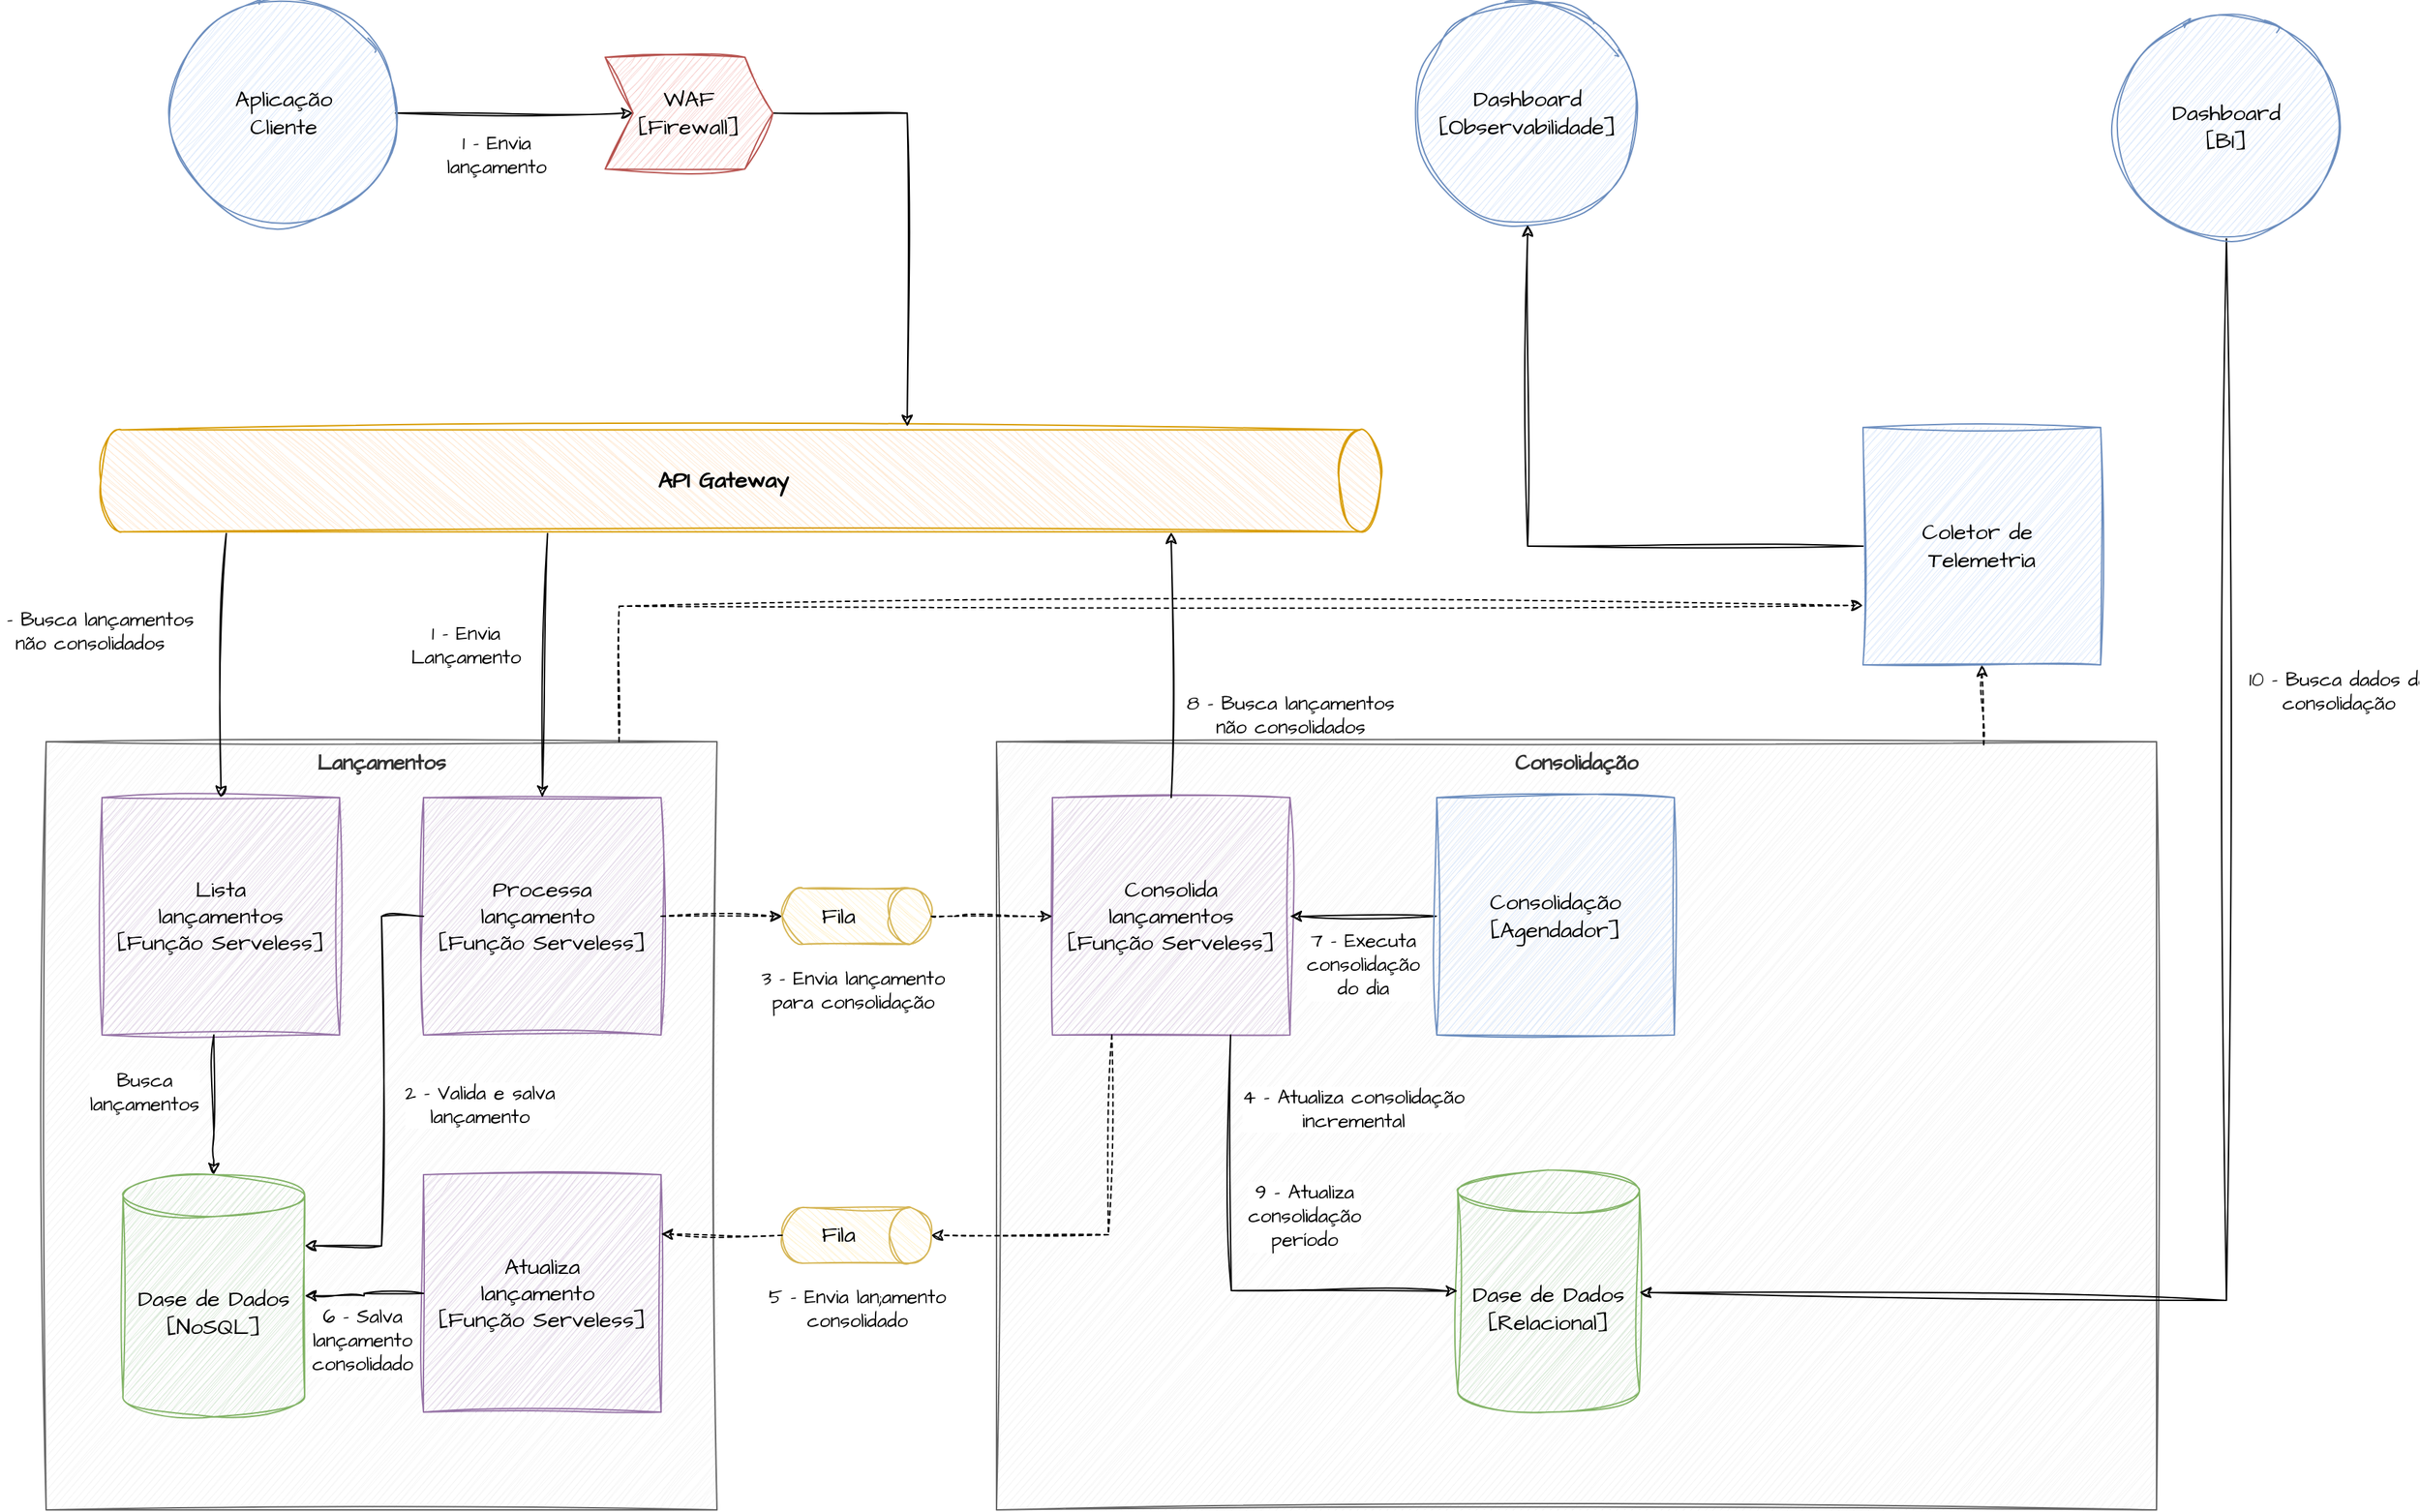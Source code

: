 <mxfile version="24.2.5" type="device">
  <diagram name="Página-1" id="YNMzeBByaisokqs7-tkx">
    <mxGraphModel dx="1934" dy="937" grid="1" gridSize="10" guides="1" tooltips="1" connect="1" arrows="1" fold="1" page="1" pageScale="1" pageWidth="827" pageHeight="1169" math="0" shadow="0">
      <root>
        <mxCell id="0" />
        <mxCell id="1" parent="0" />
        <mxCell id="8PR7JuArwDbsVbcmH2Fc-8" value="Lançamentos" style="rounded=0;whiteSpace=wrap;html=1;sketch=1;hachureGap=4;jiggle=2;curveFitting=1;fontFamily=Architects Daughter;fontSource=https%3A%2F%2Ffonts.googleapis.com%2Fcss%3Ffamily%3DArchitects%2BDaughter;verticalAlign=top;fontSize=15;fontStyle=1;fillColor=#f5f5f5;strokeColor=#666666;fontColor=#333333;" parent="1" vertex="1">
          <mxGeometry x="80" y="640" width="480" height="550" as="geometry" />
        </mxCell>
        <mxCell id="8PR7JuArwDbsVbcmH2Fc-1" value="API Gateway" style="shape=cylinder3;html=1;boundedLbl=1;backgroundOutline=1;size=15;sketch=1;hachureGap=4;jiggle=2;curveFitting=1;fontFamily=Architects Daughter;fontSource=https%3A%2F%2Ffonts.googleapis.com%2Fcss%3Ffamily%3DArchitects%2BDaughter;rotation=90;fillColor=#ffe6cc;strokeColor=#d79b00;verticalAlign=middle;horizontal=0;fontSize=16;fontStyle=1" parent="1" vertex="1">
          <mxGeometry x="540.59" y="-4.68" width="72.97" height="915.87" as="geometry" />
        </mxCell>
        <mxCell id="8PR7JuArwDbsVbcmH2Fc-2" value="Dase de Dados&lt;div style=&quot;font-size: 16px;&quot;&gt;[NoSQL]&lt;/div&gt;" style="shape=cylinder3;whiteSpace=wrap;html=1;boundedLbl=1;backgroundOutline=1;size=15;sketch=1;hachureGap=4;jiggle=2;curveFitting=1;fontFamily=Architects Daughter;fontSource=https%3A%2F%2Ffonts.googleapis.com%2Fcss%3Ffamily%3DArchitects%2BDaughter;fontSize=16;fillColor=#d5e8d4;strokeColor=#82b366;fillOpacity=100;strokeOpacity=100;fontStyle=0;shadow=0;" parent="1" vertex="1">
          <mxGeometry x="135" y="950" width="130" height="173.33" as="geometry" />
        </mxCell>
        <mxCell id="8PR7JuArwDbsVbcmH2Fc-4" value="Lista&lt;div&gt;lançamentos&lt;div&gt;&lt;div&gt;[Função Serveless]&lt;/div&gt;&lt;/div&gt;&lt;/div&gt;" style="whiteSpace=wrap;html=1;aspect=fixed;sketch=1;hachureGap=4;jiggle=2;curveFitting=1;fontFamily=Architects Daughter;fontSource=https%3A%2F%2Ffonts.googleapis.com%2Fcss%3Ffamily%3DArchitects%2BDaughter;fontStyle=0;fontSize=16;fillColor=#e1d5e7;strokeColor=#9673a6;" parent="1" vertex="1">
          <mxGeometry x="120" y="680" width="170" height="170" as="geometry" />
        </mxCell>
        <mxCell id="8PR7JuArwDbsVbcmH2Fc-6" value="&lt;div&gt;&lt;div&gt;Processa&lt;/div&gt;&lt;div&gt;lançamento&amp;nbsp;&lt;/div&gt;&lt;div&gt;[Função Serveless]&lt;/div&gt;&lt;/div&gt;" style="whiteSpace=wrap;html=1;aspect=fixed;sketch=1;hachureGap=4;jiggle=2;curveFitting=1;fontFamily=Architects Daughter;fontSource=https%3A%2F%2Ffonts.googleapis.com%2Fcss%3Ffamily%3DArchitects%2BDaughter;fontStyle=0;fontSize=16;fillColor=#e1d5e7;strokeColor=#9673a6;" parent="1" vertex="1">
          <mxGeometry x="350" y="680" width="170" height="170" as="geometry" />
        </mxCell>
        <mxCell id="8PR7JuArwDbsVbcmH2Fc-9" value="" style="endArrow=classic;html=1;rounded=0;sketch=1;hachureGap=4;jiggle=2;curveFitting=1;fontFamily=Architects Daughter;fontSource=https%3A%2F%2Ffonts.googleapis.com%2Fcss%3Ffamily%3DArchitects%2BDaughter;entryX=0.5;entryY=0;entryDx=0;entryDy=0;entryPerimeter=0;" parent="1" target="8PR7JuArwDbsVbcmH2Fc-2" edge="1">
          <mxGeometry width="50" height="50" relative="1" as="geometry">
            <mxPoint x="200" y="850" as="sourcePoint" />
            <mxPoint x="510" y="1020" as="targetPoint" />
            <Array as="points">
              <mxPoint x="200" y="920" />
              <mxPoint x="200" y="940" />
            </Array>
          </mxGeometry>
        </mxCell>
        <mxCell id="8PR7JuArwDbsVbcmH2Fc-30" value="Busca&lt;div style=&quot;font-size: 14px;&quot;&gt;lançamentos&lt;/div&gt;" style="edgeLabel;html=1;align=center;verticalAlign=middle;resizable=0;points=[];sketch=1;hachureGap=4;jiggle=2;curveFitting=1;fontFamily=Architects Daughter;fontSource=https%3A%2F%2Ffonts.googleapis.com%2Fcss%3Ffamily%3DArchitects%2BDaughter;fontSize=14;" parent="8PR7JuArwDbsVbcmH2Fc-9" vertex="1" connectable="0">
          <mxGeometry x="-0.163" y="-3" relative="1" as="geometry">
            <mxPoint x="-47" y="-1" as="offset" />
          </mxGeometry>
        </mxCell>
        <mxCell id="8PR7JuArwDbsVbcmH2Fc-10" value="" style="endArrow=classic;html=1;rounded=0;sketch=1;hachureGap=4;jiggle=2;curveFitting=1;fontFamily=Architects Daughter;fontSource=https%3A%2F%2Ffonts.googleapis.com%2Fcss%3Ffamily%3DArchitects%2BDaughter;exitX=0;exitY=0.5;exitDx=0;exitDy=0;entryX=1;entryY=0;entryDx=0;entryDy=50.833;entryPerimeter=0;" parent="1" source="8PR7JuArwDbsVbcmH2Fc-6" target="8PR7JuArwDbsVbcmH2Fc-2" edge="1">
          <mxGeometry width="50" height="50" relative="1" as="geometry">
            <mxPoint x="215" y="860" as="sourcePoint" />
            <mxPoint x="320" y="980" as="targetPoint" />
            <Array as="points">
              <mxPoint x="320" y="765" />
              <mxPoint x="320" y="1001" />
            </Array>
          </mxGeometry>
        </mxCell>
        <mxCell id="ev5YEBmFirK6nSt7EQAG-13" value="2 - Valida e salva&lt;div&gt;lançamento&lt;/div&gt;" style="edgeLabel;html=1;align=center;verticalAlign=middle;resizable=0;points=[];sketch=1;hachureGap=4;jiggle=2;curveFitting=1;fontFamily=Architects Daughter;fontSource=https%3A%2F%2Ffonts.googleapis.com%2Fcss%3Ffamily%3DArchitects%2BDaughter;fontSize=14;" vertex="1" connectable="0" parent="8PR7JuArwDbsVbcmH2Fc-10">
          <mxGeometry x="0.065" y="3" relative="1" as="geometry">
            <mxPoint x="67" y="-6" as="offset" />
          </mxGeometry>
        </mxCell>
        <mxCell id="8PR7JuArwDbsVbcmH2Fc-11" value="Consolidação" style="rounded=0;whiteSpace=wrap;html=1;sketch=1;hachureGap=4;jiggle=2;curveFitting=1;fontFamily=Architects Daughter;fontSource=https%3A%2F%2Ffonts.googleapis.com%2Fcss%3Ffamily%3DArchitects%2BDaughter;verticalAlign=top;fontSize=15;fontStyle=1;fillColor=#f5f5f5;strokeColor=#666666;fontColor=#333333;align=center;" parent="1" vertex="1">
          <mxGeometry x="760" y="640" width="830" height="550" as="geometry" />
        </mxCell>
        <mxCell id="8PR7JuArwDbsVbcmH2Fc-12" value="Dase de Dados&lt;div style=&quot;font-size: 16px;&quot;&gt;[Relacional]&lt;/div&gt;" style="shape=cylinder3;whiteSpace=wrap;html=1;boundedLbl=1;backgroundOutline=1;size=15;sketch=1;hachureGap=4;jiggle=2;curveFitting=1;fontFamily=Architects Daughter;fontSource=https%3A%2F%2Ffonts.googleapis.com%2Fcss%3Ffamily%3DArchitects%2BDaughter;fontSize=16;fillColor=#d5e8d4;strokeColor=#82b366;fillOpacity=100;strokeOpacity=100;fontStyle=0;shadow=0;" parent="1" vertex="1">
          <mxGeometry x="1090" y="946.67" width="130" height="173.33" as="geometry" />
        </mxCell>
        <mxCell id="8PR7JuArwDbsVbcmH2Fc-13" value="&lt;div&gt;Consolida&lt;/div&gt;&lt;div&gt;lançamentos&lt;/div&gt;&lt;div&gt;[Função Serveless]&lt;/div&gt;" style="whiteSpace=wrap;html=1;aspect=fixed;sketch=1;hachureGap=4;jiggle=2;curveFitting=1;fontFamily=Architects Daughter;fontSource=https%3A%2F%2Ffonts.googleapis.com%2Fcss%3Ffamily%3DArchitects%2BDaughter;fontStyle=0;fontSize=16;fillColor=#e1d5e7;strokeColor=#9673a6;" parent="1" vertex="1">
          <mxGeometry x="800" y="680" width="170" height="170" as="geometry" />
        </mxCell>
        <mxCell id="8PR7JuArwDbsVbcmH2Fc-15" value="" style="endArrow=classic;html=1;rounded=0;sketch=1;hachureGap=4;jiggle=2;curveFitting=1;fontFamily=Architects Daughter;fontSource=https%3A%2F%2Ffonts.googleapis.com%2Fcss%3Ffamily%3DArchitects%2BDaughter;exitX=0.75;exitY=1;exitDx=0;exitDy=0;entryX=0;entryY=0.5;entryDx=0;entryDy=0;entryPerimeter=0;" parent="1" source="8PR7JuArwDbsVbcmH2Fc-13" target="8PR7JuArwDbsVbcmH2Fc-12" edge="1">
          <mxGeometry width="50" height="50" relative="1" as="geometry">
            <mxPoint x="1160" y="950" as="sourcePoint" />
            <mxPoint x="1030" y="1070" as="targetPoint" />
            <Array as="points">
              <mxPoint x="928" y="1033" />
            </Array>
          </mxGeometry>
        </mxCell>
        <mxCell id="8PR7JuArwDbsVbcmH2Fc-34" value="4 - Atualiza consolidação&lt;div style=&quot;font-size: 14px;&quot;&gt;incremental&lt;/div&gt;" style="edgeLabel;html=1;align=center;verticalAlign=middle;resizable=0;points=[];sketch=1;hachureGap=4;jiggle=2;curveFitting=1;fontFamily=Architects Daughter;fontSource=https%3A%2F%2Ffonts.googleapis.com%2Fcss%3Ffamily%3DArchitects%2BDaughter;fontSize=14;" parent="8PR7JuArwDbsVbcmH2Fc-15" vertex="1" connectable="0">
          <mxGeometry x="-0.379" y="-2" relative="1" as="geometry">
            <mxPoint x="89" y="-54" as="offset" />
          </mxGeometry>
        </mxCell>
        <mxCell id="8PR7JuArwDbsVbcmH2Fc-18" value="Fila" style="shape=cylinder3;whiteSpace=wrap;html=1;boundedLbl=1;backgroundOutline=1;size=15;sketch=1;hachureGap=4;jiggle=2;curveFitting=1;fontFamily=Architects Daughter;fontSource=https%3A%2F%2Ffonts.googleapis.com%2Fcss%3Ffamily%3DArchitects%2BDaughter;rotation=90;fontStyle=0;fontSize=16;horizontal=0;fillColor=#fff2cc;strokeColor=#d6b656;" parent="1" vertex="1">
          <mxGeometry x="640" y="711.66" width="40" height="106.67" as="geometry" />
        </mxCell>
        <mxCell id="8PR7JuArwDbsVbcmH2Fc-19" value="" style="endArrow=classic;html=1;rounded=0;sketch=1;hachureGap=4;jiggle=2;curveFitting=1;fontFamily=Architects Daughter;fontSource=https%3A%2F%2Ffonts.googleapis.com%2Fcss%3Ffamily%3DArchitects%2BDaughter;entryX=0.5;entryY=1;entryDx=0;entryDy=0;entryPerimeter=0;dashed=1;exitX=1;exitY=0.5;exitDx=0;exitDy=0;" parent="1" source="8PR7JuArwDbsVbcmH2Fc-6" target="8PR7JuArwDbsVbcmH2Fc-18" edge="1">
          <mxGeometry width="50" height="50" relative="1" as="geometry">
            <mxPoint x="440" y="850" as="sourcePoint" />
            <mxPoint x="650" y="900" as="targetPoint" />
            <Array as="points" />
          </mxGeometry>
        </mxCell>
        <mxCell id="8PR7JuArwDbsVbcmH2Fc-21" value="3 - Envia lançamento&lt;div&gt;para consolidação&lt;/div&gt;" style="edgeLabel;html=1;align=center;verticalAlign=middle;resizable=0;points=[];sketch=1;hachureGap=4;jiggle=2;curveFitting=1;fontFamily=Architects Daughter;fontSource=https%3A%2F%2Ffonts.googleapis.com%2Fcss%3Ffamily%3DArchitects%2BDaughter;fontSize=14;" parent="8PR7JuArwDbsVbcmH2Fc-19" vertex="1" connectable="0">
          <mxGeometry x="-0.304" relative="1" as="geometry">
            <mxPoint x="107" y="53" as="offset" />
          </mxGeometry>
        </mxCell>
        <mxCell id="8PR7JuArwDbsVbcmH2Fc-20" value="" style="endArrow=classic;html=1;rounded=0;sketch=1;hachureGap=4;jiggle=2;curveFitting=1;fontFamily=Architects Daughter;fontSource=https%3A%2F%2Ffonts.googleapis.com%2Fcss%3Ffamily%3DArchitects%2BDaughter;exitX=0.5;exitY=0;exitDx=0;exitDy=0;exitPerimeter=0;entryX=0;entryY=0.5;entryDx=0;entryDy=0;fillColor=#fff2cc;strokeColor=#000000;dashed=1;" parent="1" source="8PR7JuArwDbsVbcmH2Fc-18" target="8PR7JuArwDbsVbcmH2Fc-13" edge="1">
          <mxGeometry width="50" height="50" relative="1" as="geometry">
            <mxPoint x="783.335" y="1059.995" as="sourcePoint" />
            <mxPoint x="860" y="860" as="targetPoint" />
            <Array as="points">
              <mxPoint x="730" y="765" />
            </Array>
          </mxGeometry>
        </mxCell>
        <mxCell id="8PR7JuArwDbsVbcmH2Fc-23" style="edgeStyle=orthogonalEdgeStyle;rounded=0;sketch=1;hachureGap=4;jiggle=2;curveFitting=1;orthogonalLoop=1;jettySize=auto;html=1;fontFamily=Architects Daughter;fontSource=https%3A%2F%2Ffonts.googleapis.com%2Fcss%3Ffamily%3DArchitects%2BDaughter;entryX=1;entryY=0.5;entryDx=0;entryDy=0;" parent="1" source="8PR7JuArwDbsVbcmH2Fc-22" target="8PR7JuArwDbsVbcmH2Fc-13" edge="1">
          <mxGeometry relative="1" as="geometry">
            <mxPoint x="1200" y="765" as="targetPoint" />
          </mxGeometry>
        </mxCell>
        <mxCell id="8PR7JuArwDbsVbcmH2Fc-27" value="7 - Executa&lt;div&gt;consolidação&lt;div&gt;do dia&lt;/div&gt;&lt;/div&gt;" style="edgeLabel;html=1;align=center;verticalAlign=middle;resizable=0;points=[];sketch=1;hachureGap=4;jiggle=2;curveFitting=1;fontFamily=Architects Daughter;fontSource=https%3A%2F%2Ffonts.googleapis.com%2Fcss%3Ffamily%3DArchitects%2BDaughter;fontSize=14;" parent="8PR7JuArwDbsVbcmH2Fc-23" vertex="1" connectable="0">
          <mxGeometry x="-0.01" relative="1" as="geometry">
            <mxPoint x="-1" y="35" as="offset" />
          </mxGeometry>
        </mxCell>
        <mxCell id="8PR7JuArwDbsVbcmH2Fc-22" value="Consolidação&lt;div&gt;&lt;div&gt;[Agendador]&lt;/div&gt;&lt;/div&gt;" style="whiteSpace=wrap;html=1;aspect=fixed;sketch=1;hachureGap=4;jiggle=2;curveFitting=1;fontFamily=Architects Daughter;fontSource=https%3A%2F%2Ffonts.googleapis.com%2Fcss%3Ffamily%3DArchitects%2BDaughter;fontStyle=0;fontSize=16;fillColor=#dae8fc;strokeColor=#6c8ebf;" parent="1" vertex="1">
          <mxGeometry x="1075" y="680" width="170" height="170" as="geometry" />
        </mxCell>
        <mxCell id="8PR7JuArwDbsVbcmH2Fc-24" value="" style="endArrow=classic;html=1;rounded=0;sketch=1;hachureGap=4;jiggle=2;curveFitting=1;fontFamily=Architects Daughter;fontSource=https%3A%2F%2Ffonts.googleapis.com%2Fcss%3Ffamily%3DArchitects%2BDaughter;exitX=1.017;exitY=0.651;exitDx=0;exitDy=0;exitPerimeter=0;entryX=0.5;entryY=0;entryDx=0;entryDy=0;" parent="1" source="8PR7JuArwDbsVbcmH2Fc-1" target="8PR7JuArwDbsVbcmH2Fc-6" edge="1">
          <mxGeometry width="50" height="50" relative="1" as="geometry">
            <mxPoint x="490" y="600" as="sourcePoint" />
            <mxPoint x="540" y="550" as="targetPoint" />
          </mxGeometry>
        </mxCell>
        <mxCell id="ev5YEBmFirK6nSt7EQAG-11" value="1 - Envia&lt;div style=&quot;font-size: 14px;&quot;&gt;Lançamento&lt;/div&gt;" style="edgeLabel;html=1;align=center;verticalAlign=middle;resizable=0;points=[];sketch=1;hachureGap=4;jiggle=2;curveFitting=1;fontFamily=Architects Daughter;fontSource=https%3A%2F%2Ffonts.googleapis.com%2Fcss%3Ffamily%3DArchitects%2BDaughter;fontSize=14;" vertex="1" connectable="0" parent="8PR7JuArwDbsVbcmH2Fc-24">
          <mxGeometry x="-0.056" y="-2" relative="1" as="geometry">
            <mxPoint x="-55" y="-9" as="offset" />
          </mxGeometry>
        </mxCell>
        <mxCell id="8PR7JuArwDbsVbcmH2Fc-25" value="" style="endArrow=classic;html=1;rounded=0;sketch=1;hachureGap=4;jiggle=2;curveFitting=1;fontFamily=Architects Daughter;fontSource=https%3A%2F%2Ffonts.googleapis.com%2Fcss%3Ffamily%3DArchitects%2BDaughter;entryX=0.5;entryY=0;entryDx=0;entryDy=0;exitX=1.017;exitY=0.902;exitDx=0;exitDy=0;exitPerimeter=0;" parent="1" source="8PR7JuArwDbsVbcmH2Fc-1" target="8PR7JuArwDbsVbcmH2Fc-4" edge="1">
          <mxGeometry width="50" height="50" relative="1" as="geometry">
            <mxPoint x="490" y="600" as="sourcePoint" />
            <mxPoint x="540" y="550" as="targetPoint" />
          </mxGeometry>
        </mxCell>
        <mxCell id="ev5YEBmFirK6nSt7EQAG-16" value="&lt;span style=&quot;font-size: 14px;&quot;&gt;8 - Busca lançamentos&lt;/span&gt;&lt;div style=&quot;font-size: 14px;&quot;&gt;não consolidados&lt;/div&gt;" style="edgeLabel;html=1;align=center;verticalAlign=middle;resizable=0;points=[];sketch=1;hachureGap=4;jiggle=2;curveFitting=1;fontFamily=Architects Daughter;fontSource=https%3A%2F%2Ffonts.googleapis.com%2Fcss%3Ffamily%3DArchitects%2BDaughter;" vertex="1" connectable="0" parent="8PR7JuArwDbsVbcmH2Fc-25">
          <mxGeometry x="-0.192" y="-1" relative="1" as="geometry">
            <mxPoint x="-96" y="-7" as="offset" />
          </mxGeometry>
        </mxCell>
        <mxCell id="8PR7JuArwDbsVbcmH2Fc-26" value="" style="endArrow=classic;html=1;rounded=0;sketch=1;hachureGap=4;jiggle=2;curveFitting=1;fontFamily=Architects Daughter;fontSource=https%3A%2F%2Ffonts.googleapis.com%2Fcss%3Ffamily%3DArchitects%2BDaughter;exitX=0.5;exitY=0;exitDx=0;exitDy=0;" parent="1" source="8PR7JuArwDbsVbcmH2Fc-13" edge="1">
          <mxGeometry width="50" height="50" relative="1" as="geometry">
            <mxPoint x="1115" y="680" as="sourcePoint" />
            <mxPoint x="885" y="490" as="targetPoint" />
            <Array as="points" />
          </mxGeometry>
        </mxCell>
        <mxCell id="ev5YEBmFirK6nSt7EQAG-15" value="8 - Busca lançamentos&lt;div style=&quot;font-size: 14px;&quot;&gt;não consolidados&lt;/div&gt;" style="edgeLabel;html=1;align=center;verticalAlign=middle;resizable=0;points=[];sketch=1;hachureGap=4;jiggle=2;curveFitting=1;fontFamily=Architects Daughter;fontSource=https%3A%2F%2Ffonts.googleapis.com%2Fcss%3Ffamily%3DArchitects%2BDaughter;fontSize=14;" vertex="1" connectable="0" parent="8PR7JuArwDbsVbcmH2Fc-26">
          <mxGeometry x="-0.737" y="2" relative="1" as="geometry">
            <mxPoint x="87" y="-34" as="offset" />
          </mxGeometry>
        </mxCell>
        <mxCell id="8PR7JuArwDbsVbcmH2Fc-33" value="" style="endArrow=classic;html=1;rounded=0;sketch=1;hachureGap=4;jiggle=2;curveFitting=1;fontFamily=Architects Daughter;fontSource=https%3A%2F%2Ffonts.googleapis.com%2Fcss%3Ffamily%3DArchitects%2BDaughter;exitX=0.5;exitY=1;exitDx=0;exitDy=0;" parent="1" source="8PR7JuArwDbsVbcmH2Fc-43" target="8PR7JuArwDbsVbcmH2Fc-12" edge="1">
          <mxGeometry width="50" height="50" relative="1" as="geometry">
            <mxPoint x="1505.5" y="280" as="sourcePoint" />
            <mxPoint x="910" y="900" as="targetPoint" />
            <Array as="points">
              <mxPoint x="1640" y="1040" />
            </Array>
          </mxGeometry>
        </mxCell>
        <mxCell id="ev5YEBmFirK6nSt7EQAG-17" value="10 - Busca dados de&lt;div style=&quot;font-size: 14px;&quot;&gt;consolidação&lt;/div&gt;" style="edgeLabel;html=1;align=center;verticalAlign=middle;resizable=0;points=[];sketch=1;hachureGap=4;jiggle=2;curveFitting=1;fontFamily=Architects Daughter;fontSource=https%3A%2F%2Ffonts.googleapis.com%2Fcss%3Ffamily%3DArchitects%2BDaughter;fontSize=14;" vertex="1" connectable="0" parent="8PR7JuArwDbsVbcmH2Fc-33">
          <mxGeometry x="-0.452" y="3" relative="1" as="geometry">
            <mxPoint x="77" as="offset" />
          </mxGeometry>
        </mxCell>
        <mxCell id="8PR7JuArwDbsVbcmH2Fc-35" value="9 - Atualiza&lt;div&gt;consolidação&lt;div style=&quot;font-size: 14px;&quot;&gt;período&lt;/div&gt;&lt;/div&gt;" style="edgeLabel;html=1;align=center;verticalAlign=middle;resizable=0;points=[];sketch=1;hachureGap=4;jiggle=2;curveFitting=1;fontFamily=Architects Daughter;fontSource=https%3A%2F%2Ffonts.googleapis.com%2Fcss%3Ffamily%3DArchitects%2BDaughter;fontSize=14;" parent="1" vertex="1" connectable="0">
          <mxGeometry x="920.004" y="989.999" as="geometry">
            <mxPoint x="60" y="-10" as="offset" />
          </mxGeometry>
        </mxCell>
        <mxCell id="ev5YEBmFirK6nSt7EQAG-9" style="edgeStyle=orthogonalEdgeStyle;rounded=0;sketch=1;hachureGap=4;jiggle=2;curveFitting=1;orthogonalLoop=1;jettySize=auto;html=1;fontFamily=Architects Daughter;fontSource=https%3A%2F%2Ffonts.googleapis.com%2Fcss%3Ffamily%3DArchitects%2BDaughter;" edge="1" parent="1" source="8PR7JuArwDbsVbcmH2Fc-36" target="ev5YEBmFirK6nSt7EQAG-8">
          <mxGeometry relative="1" as="geometry" />
        </mxCell>
        <mxCell id="ev5YEBmFirK6nSt7EQAG-10" value="1 - Envia&lt;div style=&quot;font-size: 14px;&quot;&gt;lançamento&lt;/div&gt;" style="edgeLabel;html=1;align=center;verticalAlign=middle;resizable=0;points=[];sketch=1;hachureGap=4;jiggle=2;curveFitting=1;fontFamily=Architects Daughter;fontSource=https%3A%2F%2Ffonts.googleapis.com%2Fcss%3Ffamily%3DArchitects%2BDaughter;fontSize=14;" vertex="1" connectable="0" parent="ev5YEBmFirK6nSt7EQAG-9">
          <mxGeometry x="-0.155" y="-4" relative="1" as="geometry">
            <mxPoint y="26" as="offset" />
          </mxGeometry>
        </mxCell>
        <mxCell id="8PR7JuArwDbsVbcmH2Fc-36" value="Aplicação&lt;div style=&quot;font-size: 16px;&quot;&gt;Cliente&lt;/div&gt;" style="ellipse;whiteSpace=wrap;html=1;aspect=fixed;sketch=1;hachureGap=4;jiggle=2;curveFitting=1;fontFamily=Architects Daughter;fontSource=https%3A%2F%2Ffonts.googleapis.com%2Fcss%3Ffamily%3DArchitects%2BDaughter;fontSize=16;fillColor=#dae8fc;strokeColor=#6c8ebf;" parent="1" vertex="1">
          <mxGeometry x="170" y="110" width="160" height="160" as="geometry" />
        </mxCell>
        <mxCell id="8PR7JuArwDbsVbcmH2Fc-37" style="edgeStyle=orthogonalEdgeStyle;rounded=0;sketch=1;hachureGap=4;jiggle=2;curveFitting=1;orthogonalLoop=1;jettySize=auto;html=1;entryX=-0.032;entryY=0.37;entryDx=0;entryDy=0;entryPerimeter=0;fontFamily=Architects Daughter;fontSource=https%3A%2F%2Ffonts.googleapis.com%2Fcss%3Ffamily%3DArchitects%2BDaughter;exitX=1;exitY=0.5;exitDx=0;exitDy=0;" parent="1" source="ev5YEBmFirK6nSt7EQAG-8" target="8PR7JuArwDbsVbcmH2Fc-1" edge="1">
          <mxGeometry relative="1" as="geometry" />
        </mxCell>
        <mxCell id="8PR7JuArwDbsVbcmH2Fc-40" value="Coletor de&amp;nbsp;&lt;div&gt;Telemetria&lt;/div&gt;" style="whiteSpace=wrap;html=1;aspect=fixed;sketch=1;hachureGap=4;jiggle=2;curveFitting=1;fontFamily=Architects Daughter;fontSource=https%3A%2F%2Ffonts.googleapis.com%2Fcss%3Ffamily%3DArchitects%2BDaughter;fontStyle=0;fontSize=16;fillColor=#dae8fc;strokeColor=#6c8ebf;" parent="1" vertex="1">
          <mxGeometry x="1380" y="415" width="170" height="170" as="geometry" />
        </mxCell>
        <mxCell id="8PR7JuArwDbsVbcmH2Fc-43" value="Dashboard&lt;div&gt;[BI]&lt;/div&gt;" style="ellipse;whiteSpace=wrap;html=1;aspect=fixed;sketch=1;hachureGap=4;jiggle=2;curveFitting=1;fontFamily=Architects Daughter;fontSource=https%3A%2F%2Ffonts.googleapis.com%2Fcss%3Ffamily%3DArchitects%2BDaughter;fontSize=16;fillColor=#dae8fc;strokeColor=#6c8ebf;" parent="1" vertex="1">
          <mxGeometry x="1560" y="120" width="160" height="160" as="geometry" />
        </mxCell>
        <mxCell id="8PR7JuArwDbsVbcmH2Fc-44" value="Dashboard&lt;div&gt;[Observabilidade]&lt;/div&gt;" style="ellipse;whiteSpace=wrap;html=1;aspect=fixed;sketch=1;hachureGap=4;jiggle=2;curveFitting=1;fontFamily=Architects Daughter;fontSource=https%3A%2F%2Ffonts.googleapis.com%2Fcss%3Ffamily%3DArchitects%2BDaughter;fontSize=16;fillColor=#dae8fc;strokeColor=#6c8ebf;" parent="1" vertex="1">
          <mxGeometry x="1060" y="110" width="160" height="160" as="geometry" />
        </mxCell>
        <mxCell id="8PR7JuArwDbsVbcmH2Fc-47" value="" style="endArrow=classic;html=1;rounded=0;sketch=1;hachureGap=4;jiggle=2;curveFitting=1;fontFamily=Architects Daughter;fontSource=https%3A%2F%2Ffonts.googleapis.com%2Fcss%3Ffamily%3DArchitects%2BDaughter;entryX=0.5;entryY=1;entryDx=0;entryDy=0;exitX=0.851;exitY=0.004;exitDx=0;exitDy=0;exitPerimeter=0;dashed=1;" parent="1" source="8PR7JuArwDbsVbcmH2Fc-11" target="8PR7JuArwDbsVbcmH2Fc-40" edge="1">
          <mxGeometry width="50" height="50" relative="1" as="geometry">
            <mxPoint x="820" y="680" as="sourcePoint" />
            <mxPoint x="870" y="630" as="targetPoint" />
          </mxGeometry>
        </mxCell>
        <mxCell id="8PR7JuArwDbsVbcmH2Fc-48" value="" style="endArrow=classic;html=1;rounded=0;sketch=1;hachureGap=4;jiggle=2;curveFitting=1;fontFamily=Architects Daughter;fontSource=https%3A%2F%2Ffonts.googleapis.com%2Fcss%3Ffamily%3DArchitects%2BDaughter;entryX=0;entryY=0.75;entryDx=0;entryDy=0;exitX=0.854;exitY=0;exitDx=0;exitDy=0;exitPerimeter=0;dashed=1;" parent="1" source="8PR7JuArwDbsVbcmH2Fc-8" target="8PR7JuArwDbsVbcmH2Fc-40" edge="1">
          <mxGeometry width="50" height="50" relative="1" as="geometry">
            <mxPoint x="1175" y="530" as="sourcePoint" />
            <mxPoint x="1225" y="480" as="targetPoint" />
            <Array as="points">
              <mxPoint x="490" y="543" />
            </Array>
          </mxGeometry>
        </mxCell>
        <mxCell id="8PR7JuArwDbsVbcmH2Fc-49" value="" style="endArrow=classic;html=1;rounded=0;sketch=1;hachureGap=4;jiggle=2;curveFitting=1;fontFamily=Architects Daughter;fontSource=https%3A%2F%2Ffonts.googleapis.com%2Fcss%3Ffamily%3DArchitects%2BDaughter;entryX=0.5;entryY=1;entryDx=0;entryDy=0;exitX=0;exitY=0.5;exitDx=0;exitDy=0;" parent="1" source="8PR7JuArwDbsVbcmH2Fc-40" target="8PR7JuArwDbsVbcmH2Fc-44" edge="1">
          <mxGeometry width="50" height="50" relative="1" as="geometry">
            <mxPoint x="890" y="450" as="sourcePoint" />
            <mxPoint x="940" y="400" as="targetPoint" />
            <Array as="points">
              <mxPoint x="1140" y="500" />
            </Array>
          </mxGeometry>
        </mxCell>
        <mxCell id="ev5YEBmFirK6nSt7EQAG-1" value="&lt;div&gt;&lt;div&gt;Atualiza&lt;/div&gt;&lt;div&gt;lançamento&amp;nbsp;&lt;/div&gt;&lt;div&gt;[Função Serveless]&lt;/div&gt;&lt;/div&gt;" style="whiteSpace=wrap;html=1;aspect=fixed;sketch=1;hachureGap=4;jiggle=2;curveFitting=1;fontFamily=Architects Daughter;fontSource=https%3A%2F%2Ffonts.googleapis.com%2Fcss%3Ffamily%3DArchitects%2BDaughter;fontStyle=0;fontSize=16;fillColor=#e1d5e7;strokeColor=#9673a6;" vertex="1" parent="1">
          <mxGeometry x="350" y="950" width="170" height="170" as="geometry" />
        </mxCell>
        <mxCell id="ev5YEBmFirK6nSt7EQAG-2" style="edgeStyle=orthogonalEdgeStyle;rounded=0;sketch=1;hachureGap=4;jiggle=2;curveFitting=1;orthogonalLoop=1;jettySize=auto;html=1;exitX=0;exitY=0.5;exitDx=0;exitDy=0;entryX=1;entryY=0.5;entryDx=0;entryDy=0;entryPerimeter=0;fontFamily=Architects Daughter;fontSource=https%3A%2F%2Ffonts.googleapis.com%2Fcss%3Ffamily%3DArchitects%2BDaughter;" edge="1" parent="1" source="ev5YEBmFirK6nSt7EQAG-1" target="8PR7JuArwDbsVbcmH2Fc-2">
          <mxGeometry relative="1" as="geometry" />
        </mxCell>
        <mxCell id="ev5YEBmFirK6nSt7EQAG-14" value="6 - Salva&lt;div style=&quot;font-size: 14px;&quot;&gt;lançamento&lt;/div&gt;&lt;div style=&quot;font-size: 14px;&quot;&gt;consolidado&lt;/div&gt;" style="edgeLabel;html=1;align=center;verticalAlign=middle;resizable=0;points=[];sketch=1;hachureGap=4;jiggle=2;curveFitting=1;fontFamily=Architects Daughter;fontSource=https%3A%2F%2Ffonts.googleapis.com%2Fcss%3Ffamily%3DArchitects%2BDaughter;fontSize=14;" vertex="1" connectable="0" parent="ev5YEBmFirK6nSt7EQAG-2">
          <mxGeometry x="0.15" y="2" relative="1" as="geometry">
            <mxPoint x="4" y="30" as="offset" />
          </mxGeometry>
        </mxCell>
        <mxCell id="ev5YEBmFirK6nSt7EQAG-3" value="Fila" style="shape=cylinder3;whiteSpace=wrap;html=1;boundedLbl=1;backgroundOutline=1;size=15;sketch=1;hachureGap=4;jiggle=2;curveFitting=1;fontFamily=Architects Daughter;fontSource=https%3A%2F%2Ffonts.googleapis.com%2Fcss%3Ffamily%3DArchitects%2BDaughter;rotation=90;fontStyle=0;fontSize=16;horizontal=0;fillColor=#fff2cc;strokeColor=#d6b656;" vertex="1" parent="1">
          <mxGeometry x="640" y="940" width="40" height="106.67" as="geometry" />
        </mxCell>
        <mxCell id="ev5YEBmFirK6nSt7EQAG-4" value="" style="endArrow=classic;html=1;rounded=0;sketch=1;hachureGap=4;jiggle=2;curveFitting=1;fontFamily=Architects Daughter;fontSource=https%3A%2F%2Ffonts.googleapis.com%2Fcss%3Ffamily%3DArchitects%2BDaughter;entryX=1;entryY=0.25;entryDx=0;entryDy=0;dashed=1;exitX=0.5;exitY=1;exitDx=0;exitDy=0;exitPerimeter=0;" edge="1" parent="1" source="ev5YEBmFirK6nSt7EQAG-3" target="ev5YEBmFirK6nSt7EQAG-1">
          <mxGeometry width="50" height="50" relative="1" as="geometry">
            <mxPoint x="613.56" y="938.57" as="sourcePoint" />
            <mxPoint x="700.56" y="938.57" as="targetPoint" />
            <Array as="points" />
          </mxGeometry>
        </mxCell>
        <mxCell id="ev5YEBmFirK6nSt7EQAG-5" value="5 - Envia lan;amento&lt;div&gt;consolidado&lt;/div&gt;" style="edgeLabel;html=1;align=center;verticalAlign=middle;resizable=0;points=[];sketch=1;hachureGap=4;jiggle=2;curveFitting=1;fontFamily=Architects Daughter;fontSource=https%3A%2F%2Ffonts.googleapis.com%2Fcss%3Ffamily%3DArchitects%2BDaughter;fontSize=14;" vertex="1" connectable="0" parent="ev5YEBmFirK6nSt7EQAG-4">
          <mxGeometry x="-0.304" relative="1" as="geometry">
            <mxPoint x="83" y="53" as="offset" />
          </mxGeometry>
        </mxCell>
        <mxCell id="ev5YEBmFirK6nSt7EQAG-6" value="" style="endArrow=classic;html=1;rounded=0;sketch=1;hachureGap=4;jiggle=2;curveFitting=1;fontFamily=Architects Daughter;fontSource=https%3A%2F%2Ffonts.googleapis.com%2Fcss%3Ffamily%3DArchitects%2BDaughter;entryX=0.5;entryY=0;entryDx=0;entryDy=0;dashed=1;entryPerimeter=0;exitX=0.25;exitY=1;exitDx=0;exitDy=0;" edge="1" parent="1" source="8PR7JuArwDbsVbcmH2Fc-13" target="ev5YEBmFirK6nSt7EQAG-3">
          <mxGeometry width="50" height="50" relative="1" as="geometry">
            <mxPoint x="730" y="940" as="sourcePoint" />
            <mxPoint x="530" y="1045" as="targetPoint" />
            <Array as="points">
              <mxPoint x="840" y="993" />
            </Array>
          </mxGeometry>
        </mxCell>
        <mxCell id="ev5YEBmFirK6nSt7EQAG-8" value="WAF&lt;div style=&quot;font-size: 16px;&quot;&gt;[Firewall]&lt;/div&gt;" style="shape=step;perimeter=stepPerimeter;whiteSpace=wrap;html=1;fixedSize=1;sketch=1;hachureGap=4;jiggle=2;curveFitting=1;fontFamily=Architects Daughter;fontSource=https%3A%2F%2Ffonts.googleapis.com%2Fcss%3Ffamily%3DArchitects%2BDaughter;fillColor=#f8cecc;strokeColor=#b85450;fontSize=16;" vertex="1" parent="1">
          <mxGeometry x="480" y="150" width="120" height="80" as="geometry" />
        </mxCell>
      </root>
    </mxGraphModel>
  </diagram>
</mxfile>
